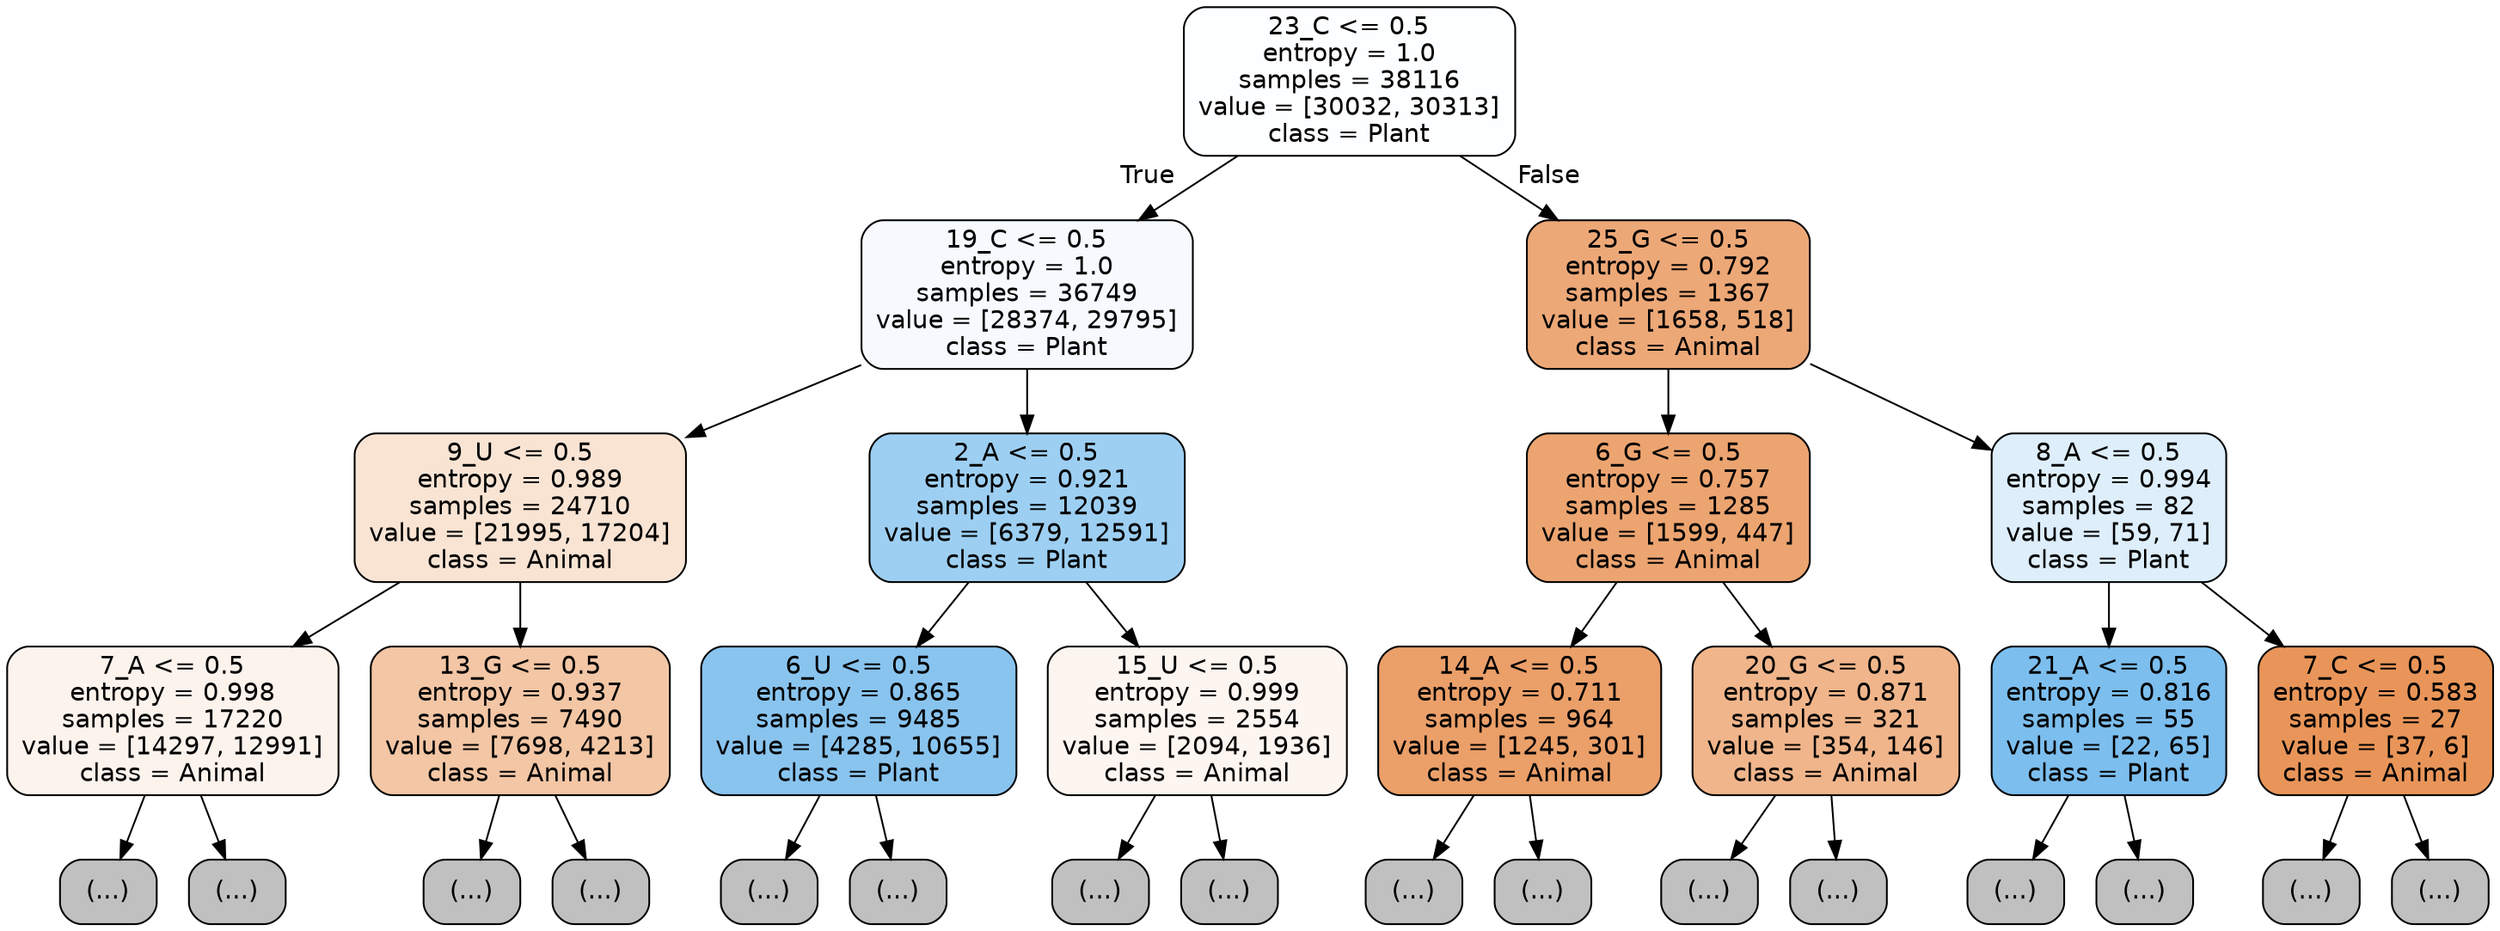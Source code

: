 digraph Tree {
node [shape=box, style="filled, rounded", color="black", fontname="helvetica"] ;
edge [fontname="helvetica"] ;
0 [label="23_C <= 0.5\nentropy = 1.0\nsamples = 38116\nvalue = [30032, 30313]\nclass = Plant", fillcolor="#fdfeff"] ;
1 [label="19_C <= 0.5\nentropy = 1.0\nsamples = 36749\nvalue = [28374, 29795]\nclass = Plant", fillcolor="#f6fafe"] ;
0 -> 1 [labeldistance=2.5, labelangle=45, headlabel="True"] ;
2 [label="9_U <= 0.5\nentropy = 0.989\nsamples = 24710\nvalue = [21995, 17204]\nclass = Animal", fillcolor="#f9e4d4"] ;
1 -> 2 ;
3 [label="7_A <= 0.5\nentropy = 0.998\nsamples = 17220\nvalue = [14297, 12991]\nclass = Animal", fillcolor="#fdf3ed"] ;
2 -> 3 ;
4 [label="(...)", fillcolor="#C0C0C0"] ;
3 -> 4 ;
6587 [label="(...)", fillcolor="#C0C0C0"] ;
3 -> 6587 ;
8920 [label="13_G <= 0.5\nentropy = 0.937\nsamples = 7490\nvalue = [7698, 4213]\nclass = Animal", fillcolor="#f3c6a5"] ;
2 -> 8920 ;
8921 [label="(...)", fillcolor="#C0C0C0"] ;
8920 -> 8921 ;
11424 [label="(...)", fillcolor="#C0C0C0"] ;
8920 -> 11424 ;
12429 [label="2_A <= 0.5\nentropy = 0.921\nsamples = 12039\nvalue = [6379, 12591]\nclass = Plant", fillcolor="#9dcff2"] ;
1 -> 12429 ;
12430 [label="6_U <= 0.5\nentropy = 0.865\nsamples = 9485\nvalue = [4285, 10655]\nclass = Plant", fillcolor="#89c4ef"] ;
12429 -> 12430 ;
12431 [label="(...)", fillcolor="#C0C0C0"] ;
12430 -> 12431 ;
14692 [label="(...)", fillcolor="#C0C0C0"] ;
12430 -> 14692 ;
15479 [label="15_U <= 0.5\nentropy = 0.999\nsamples = 2554\nvalue = [2094, 1936]\nclass = Animal", fillcolor="#fdf5f0"] ;
12429 -> 15479 ;
15480 [label="(...)", fillcolor="#C0C0C0"] ;
15479 -> 15480 ;
16173 [label="(...)", fillcolor="#C0C0C0"] ;
15479 -> 16173 ;
16420 [label="25_G <= 0.5\nentropy = 0.792\nsamples = 1367\nvalue = [1658, 518]\nclass = Animal", fillcolor="#eda877"] ;
0 -> 16420 [labeldistance=2.5, labelangle=-45, headlabel="False"] ;
16421 [label="6_G <= 0.5\nentropy = 0.757\nsamples = 1285\nvalue = [1599, 447]\nclass = Animal", fillcolor="#eca470"] ;
16420 -> 16421 ;
16422 [label="14_A <= 0.5\nentropy = 0.711\nsamples = 964\nvalue = [1245, 301]\nclass = Animal", fillcolor="#eb9f69"] ;
16421 -> 16422 ;
16423 [label="(...)", fillcolor="#C0C0C0"] ;
16422 -> 16423 ;
16756 [label="(...)", fillcolor="#C0C0C0"] ;
16422 -> 16756 ;
16875 [label="20_G <= 0.5\nentropy = 0.871\nsamples = 321\nvalue = [354, 146]\nclass = Animal", fillcolor="#f0b58b"] ;
16421 -> 16875 ;
16876 [label="(...)", fillcolor="#C0C0C0"] ;
16875 -> 16876 ;
17037 [label="(...)", fillcolor="#C0C0C0"] ;
16875 -> 17037 ;
17070 [label="8_A <= 0.5\nentropy = 0.994\nsamples = 82\nvalue = [59, 71]\nclass = Plant", fillcolor="#deeefb"] ;
16420 -> 17070 ;
17071 [label="21_A <= 0.5\nentropy = 0.816\nsamples = 55\nvalue = [22, 65]\nclass = Plant", fillcolor="#7cbeee"] ;
17070 -> 17071 ;
17072 [label="(...)", fillcolor="#C0C0C0"] ;
17071 -> 17072 ;
17095 [label="(...)", fillcolor="#C0C0C0"] ;
17071 -> 17095 ;
17100 [label="7_C <= 0.5\nentropy = 0.583\nsamples = 27\nvalue = [37, 6]\nclass = Animal", fillcolor="#e99559"] ;
17070 -> 17100 ;
17101 [label="(...)", fillcolor="#C0C0C0"] ;
17100 -> 17101 ;
17110 [label="(...)", fillcolor="#C0C0C0"] ;
17100 -> 17110 ;
}